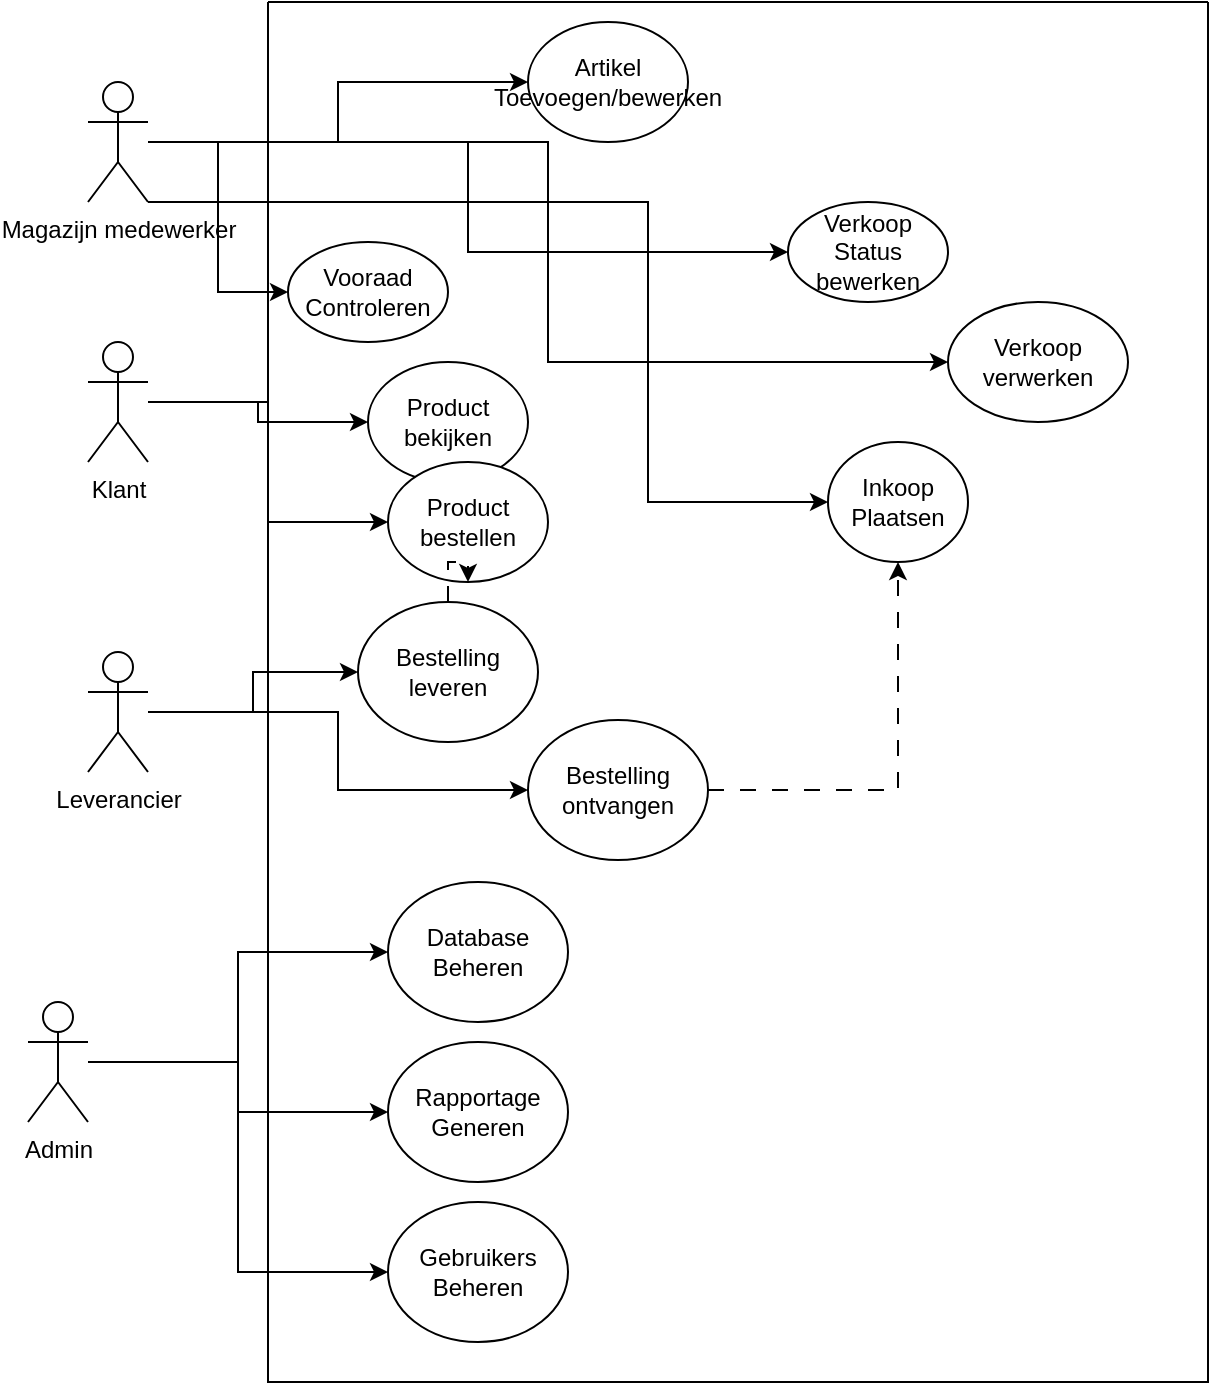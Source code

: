 <mxfile version="27.0.5">
  <diagram name="Pagina-1" id="HchcNy_YNlefWJN042IH">
    <mxGraphModel dx="1582" dy="940" grid="1" gridSize="10" guides="1" tooltips="1" connect="1" arrows="1" fold="1" page="1" pageScale="1" pageWidth="827" pageHeight="1169" math="0" shadow="0">
      <root>
        <mxCell id="0" />
        <mxCell id="1" parent="0" />
        <mxCell id="BrRGSM5eKvHxC9_mbLza-2" value="" style="swimlane;startSize=0;" vertex="1" parent="1">
          <mxGeometry x="160" y="180" width="470" height="690" as="geometry" />
        </mxCell>
        <mxCell id="BrRGSM5eKvHxC9_mbLza-9" value="Vooraad Controleren" style="ellipse;whiteSpace=wrap;html=1;" vertex="1" parent="BrRGSM5eKvHxC9_mbLza-2">
          <mxGeometry x="10" y="120" width="80" height="50" as="geometry" />
        </mxCell>
        <mxCell id="BrRGSM5eKvHxC9_mbLza-10" value="Artikel Toevoegen/bewerken" style="ellipse;whiteSpace=wrap;html=1;" vertex="1" parent="BrRGSM5eKvHxC9_mbLza-2">
          <mxGeometry x="130" y="10" width="80" height="60" as="geometry" />
        </mxCell>
        <mxCell id="BrRGSM5eKvHxC9_mbLza-11" value="Inkoop Plaatsen" style="ellipse;whiteSpace=wrap;html=1;" vertex="1" parent="BrRGSM5eKvHxC9_mbLza-2">
          <mxGeometry x="280" y="220" width="70" height="60" as="geometry" />
        </mxCell>
        <mxCell id="BrRGSM5eKvHxC9_mbLza-12" value="Verkoop verwerken" style="ellipse;whiteSpace=wrap;html=1;" vertex="1" parent="BrRGSM5eKvHxC9_mbLza-2">
          <mxGeometry x="340" y="150" width="90" height="60" as="geometry" />
        </mxCell>
        <mxCell id="BrRGSM5eKvHxC9_mbLza-13" value="Verkoop Status bewerken" style="ellipse;whiteSpace=wrap;html=1;" vertex="1" parent="BrRGSM5eKvHxC9_mbLza-2">
          <mxGeometry x="260" y="100" width="80" height="50" as="geometry" />
        </mxCell>
        <mxCell id="BrRGSM5eKvHxC9_mbLza-15" value="Product bekijken" style="ellipse;whiteSpace=wrap;html=1;" vertex="1" parent="BrRGSM5eKvHxC9_mbLza-2">
          <mxGeometry x="50" y="180" width="80" height="60" as="geometry" />
        </mxCell>
        <mxCell id="BrRGSM5eKvHxC9_mbLza-14" value="Product bestellen" style="ellipse;whiteSpace=wrap;html=1;" vertex="1" parent="BrRGSM5eKvHxC9_mbLza-2">
          <mxGeometry x="60" y="230" width="80" height="60" as="geometry" />
        </mxCell>
        <mxCell id="BrRGSM5eKvHxC9_mbLza-38" style="edgeStyle=orthogonalEdgeStyle;rounded=0;orthogonalLoop=1;jettySize=auto;html=1;entryX=0.5;entryY=1;entryDx=0;entryDy=0;dashed=1;dashPattern=8 8;" edge="1" parent="BrRGSM5eKvHxC9_mbLza-2" source="BrRGSM5eKvHxC9_mbLza-17" target="BrRGSM5eKvHxC9_mbLza-11">
          <mxGeometry relative="1" as="geometry" />
        </mxCell>
        <mxCell id="BrRGSM5eKvHxC9_mbLza-17" value="Bestelling ontvangen" style="ellipse;whiteSpace=wrap;html=1;" vertex="1" parent="BrRGSM5eKvHxC9_mbLza-2">
          <mxGeometry x="130" y="359" width="90" height="70" as="geometry" />
        </mxCell>
        <mxCell id="BrRGSM5eKvHxC9_mbLza-40" style="edgeStyle=orthogonalEdgeStyle;rounded=0;orthogonalLoop=1;jettySize=auto;html=1;entryX=0.5;entryY=1;entryDx=0;entryDy=0;dashed=1;dashPattern=8 8;" edge="1" parent="BrRGSM5eKvHxC9_mbLza-2" source="BrRGSM5eKvHxC9_mbLza-16" target="BrRGSM5eKvHxC9_mbLza-14">
          <mxGeometry relative="1" as="geometry" />
        </mxCell>
        <mxCell id="BrRGSM5eKvHxC9_mbLza-16" value="Bestelling leveren" style="ellipse;whiteSpace=wrap;html=1;" vertex="1" parent="BrRGSM5eKvHxC9_mbLza-2">
          <mxGeometry x="45" y="300" width="90" height="70" as="geometry" />
        </mxCell>
        <mxCell id="BrRGSM5eKvHxC9_mbLza-18" value="Gebruikers Beheren" style="ellipse;whiteSpace=wrap;html=1;" vertex="1" parent="BrRGSM5eKvHxC9_mbLza-2">
          <mxGeometry x="60" y="600" width="90" height="70" as="geometry" />
        </mxCell>
        <mxCell id="BrRGSM5eKvHxC9_mbLza-19" value="Rapportage Generen" style="ellipse;whiteSpace=wrap;html=1;" vertex="1" parent="BrRGSM5eKvHxC9_mbLza-2">
          <mxGeometry x="60" y="520" width="90" height="70" as="geometry" />
        </mxCell>
        <mxCell id="BrRGSM5eKvHxC9_mbLza-20" value="Database Beheren" style="ellipse;whiteSpace=wrap;html=1;" vertex="1" parent="BrRGSM5eKvHxC9_mbLza-2">
          <mxGeometry x="60" y="440" width="90" height="70" as="geometry" />
        </mxCell>
        <mxCell id="BrRGSM5eKvHxC9_mbLza-31" style="edgeStyle=orthogonalEdgeStyle;rounded=0;orthogonalLoop=1;jettySize=auto;html=1;entryX=0;entryY=0.5;entryDx=0;entryDy=0;" edge="1" parent="1" source="BrRGSM5eKvHxC9_mbLza-3" target="BrRGSM5eKvHxC9_mbLza-9">
          <mxGeometry relative="1" as="geometry" />
        </mxCell>
        <mxCell id="BrRGSM5eKvHxC9_mbLza-32" style="edgeStyle=orthogonalEdgeStyle;rounded=0;orthogonalLoop=1;jettySize=auto;html=1;entryX=0;entryY=0.5;entryDx=0;entryDy=0;" edge="1" parent="1" source="BrRGSM5eKvHxC9_mbLza-3" target="BrRGSM5eKvHxC9_mbLza-10">
          <mxGeometry relative="1" as="geometry" />
        </mxCell>
        <mxCell id="BrRGSM5eKvHxC9_mbLza-33" style="edgeStyle=orthogonalEdgeStyle;rounded=0;orthogonalLoop=1;jettySize=auto;html=1;entryX=0;entryY=0.5;entryDx=0;entryDy=0;" edge="1" parent="1" source="BrRGSM5eKvHxC9_mbLza-3" target="BrRGSM5eKvHxC9_mbLza-11">
          <mxGeometry relative="1" as="geometry">
            <Array as="points">
              <mxPoint x="350" y="280" />
              <mxPoint x="350" y="430" />
            </Array>
          </mxGeometry>
        </mxCell>
        <mxCell id="BrRGSM5eKvHxC9_mbLza-34" style="edgeStyle=orthogonalEdgeStyle;rounded=0;orthogonalLoop=1;jettySize=auto;html=1;entryX=0;entryY=0.5;entryDx=0;entryDy=0;" edge="1" parent="1" source="BrRGSM5eKvHxC9_mbLza-3" target="BrRGSM5eKvHxC9_mbLza-13">
          <mxGeometry relative="1" as="geometry" />
        </mxCell>
        <mxCell id="BrRGSM5eKvHxC9_mbLza-35" style="edgeStyle=orthogonalEdgeStyle;rounded=0;orthogonalLoop=1;jettySize=auto;html=1;entryX=0;entryY=0.5;entryDx=0;entryDy=0;" edge="1" parent="1" source="BrRGSM5eKvHxC9_mbLza-3" target="BrRGSM5eKvHxC9_mbLza-12">
          <mxGeometry relative="1" as="geometry" />
        </mxCell>
        <mxCell id="BrRGSM5eKvHxC9_mbLza-3" value="Magazijn medewerker" style="shape=umlActor;verticalLabelPosition=bottom;verticalAlign=top;html=1;outlineConnect=0;" vertex="1" parent="1">
          <mxGeometry x="70" y="220" width="30" height="60" as="geometry" />
        </mxCell>
        <mxCell id="BrRGSM5eKvHxC9_mbLza-28" style="edgeStyle=orthogonalEdgeStyle;rounded=0;orthogonalLoop=1;jettySize=auto;html=1;entryX=0;entryY=0.5;entryDx=0;entryDy=0;" edge="1" parent="1" source="BrRGSM5eKvHxC9_mbLza-6" target="BrRGSM5eKvHxC9_mbLza-17">
          <mxGeometry relative="1" as="geometry" />
        </mxCell>
        <mxCell id="BrRGSM5eKvHxC9_mbLza-29" style="edgeStyle=orthogonalEdgeStyle;rounded=0;orthogonalLoop=1;jettySize=auto;html=1;entryX=0;entryY=0.5;entryDx=0;entryDy=0;" edge="1" parent="1" source="BrRGSM5eKvHxC9_mbLza-6" target="BrRGSM5eKvHxC9_mbLza-16">
          <mxGeometry relative="1" as="geometry" />
        </mxCell>
        <mxCell id="BrRGSM5eKvHxC9_mbLza-6" value="Leverancier" style="shape=umlActor;verticalLabelPosition=bottom;verticalAlign=top;html=1;outlineConnect=0;" vertex="1" parent="1">
          <mxGeometry x="70" y="505" width="30" height="60" as="geometry" />
        </mxCell>
        <mxCell id="BrRGSM5eKvHxC9_mbLza-26" style="edgeStyle=orthogonalEdgeStyle;rounded=0;orthogonalLoop=1;jettySize=auto;html=1;" edge="1" parent="1" source="BrRGSM5eKvHxC9_mbLza-7" target="BrRGSM5eKvHxC9_mbLza-15">
          <mxGeometry relative="1" as="geometry" />
        </mxCell>
        <mxCell id="BrRGSM5eKvHxC9_mbLza-27" style="edgeStyle=orthogonalEdgeStyle;rounded=0;orthogonalLoop=1;jettySize=auto;html=1;entryX=0;entryY=0.5;entryDx=0;entryDy=0;" edge="1" parent="1" source="BrRGSM5eKvHxC9_mbLza-7" target="BrRGSM5eKvHxC9_mbLza-14">
          <mxGeometry relative="1" as="geometry" />
        </mxCell>
        <mxCell id="BrRGSM5eKvHxC9_mbLza-7" value="Klant" style="shape=umlActor;verticalLabelPosition=bottom;verticalAlign=top;html=1;outlineConnect=0;" vertex="1" parent="1">
          <mxGeometry x="70" y="350" width="30" height="60" as="geometry" />
        </mxCell>
        <mxCell id="BrRGSM5eKvHxC9_mbLza-22" value="" style="edgeStyle=orthogonalEdgeStyle;rounded=0;orthogonalLoop=1;jettySize=auto;html=1;" edge="1" parent="1" source="BrRGSM5eKvHxC9_mbLza-8" target="BrRGSM5eKvHxC9_mbLza-20">
          <mxGeometry relative="1" as="geometry" />
        </mxCell>
        <mxCell id="BrRGSM5eKvHxC9_mbLza-23" style="edgeStyle=orthogonalEdgeStyle;rounded=0;orthogonalLoop=1;jettySize=auto;html=1;" edge="1" parent="1" source="BrRGSM5eKvHxC9_mbLza-8" target="BrRGSM5eKvHxC9_mbLza-19">
          <mxGeometry relative="1" as="geometry" />
        </mxCell>
        <mxCell id="BrRGSM5eKvHxC9_mbLza-24" style="edgeStyle=orthogonalEdgeStyle;rounded=0;orthogonalLoop=1;jettySize=auto;html=1;entryX=0;entryY=0.5;entryDx=0;entryDy=0;" edge="1" parent="1" source="BrRGSM5eKvHxC9_mbLza-8" target="BrRGSM5eKvHxC9_mbLza-18">
          <mxGeometry relative="1" as="geometry" />
        </mxCell>
        <mxCell id="BrRGSM5eKvHxC9_mbLza-8" value="Admin" style="shape=umlActor;verticalLabelPosition=bottom;verticalAlign=top;html=1;outlineConnect=0;" vertex="1" parent="1">
          <mxGeometry x="40" y="680" width="30" height="60" as="geometry" />
        </mxCell>
      </root>
    </mxGraphModel>
  </diagram>
</mxfile>

